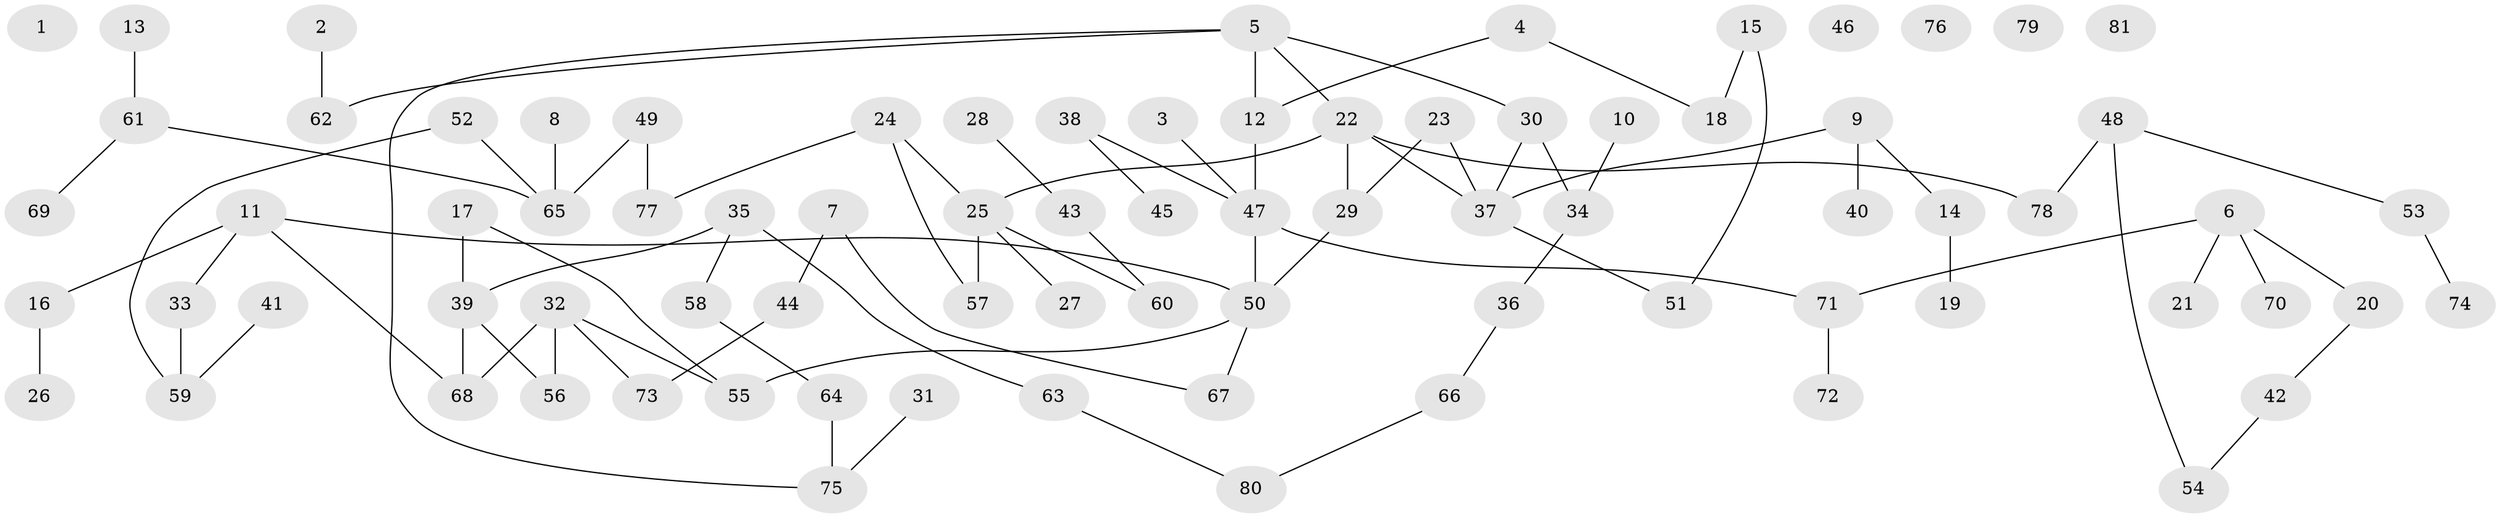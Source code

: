 // Generated by graph-tools (version 1.1) at 2025/49/03/09/25 03:49:10]
// undirected, 81 vertices, 88 edges
graph export_dot {
graph [start="1"]
  node [color=gray90,style=filled];
  1;
  2;
  3;
  4;
  5;
  6;
  7;
  8;
  9;
  10;
  11;
  12;
  13;
  14;
  15;
  16;
  17;
  18;
  19;
  20;
  21;
  22;
  23;
  24;
  25;
  26;
  27;
  28;
  29;
  30;
  31;
  32;
  33;
  34;
  35;
  36;
  37;
  38;
  39;
  40;
  41;
  42;
  43;
  44;
  45;
  46;
  47;
  48;
  49;
  50;
  51;
  52;
  53;
  54;
  55;
  56;
  57;
  58;
  59;
  60;
  61;
  62;
  63;
  64;
  65;
  66;
  67;
  68;
  69;
  70;
  71;
  72;
  73;
  74;
  75;
  76;
  77;
  78;
  79;
  80;
  81;
  2 -- 62;
  3 -- 47;
  4 -- 12;
  4 -- 18;
  5 -- 12;
  5 -- 22;
  5 -- 30;
  5 -- 62;
  5 -- 75;
  6 -- 20;
  6 -- 21;
  6 -- 70;
  6 -- 71;
  7 -- 44;
  7 -- 67;
  8 -- 65;
  9 -- 14;
  9 -- 37;
  9 -- 40;
  10 -- 34;
  11 -- 16;
  11 -- 33;
  11 -- 50;
  11 -- 68;
  12 -- 47;
  13 -- 61;
  14 -- 19;
  15 -- 18;
  15 -- 51;
  16 -- 26;
  17 -- 39;
  17 -- 55;
  20 -- 42;
  22 -- 25;
  22 -- 29;
  22 -- 37;
  22 -- 78;
  23 -- 29;
  23 -- 37;
  24 -- 25;
  24 -- 57;
  24 -- 77;
  25 -- 27;
  25 -- 57;
  25 -- 60;
  28 -- 43;
  29 -- 50;
  30 -- 34;
  30 -- 37;
  31 -- 75;
  32 -- 55;
  32 -- 56;
  32 -- 68;
  32 -- 73;
  33 -- 59;
  34 -- 36;
  35 -- 39;
  35 -- 58;
  35 -- 63;
  36 -- 66;
  37 -- 51;
  38 -- 45;
  38 -- 47;
  39 -- 56;
  39 -- 68;
  41 -- 59;
  42 -- 54;
  43 -- 60;
  44 -- 73;
  47 -- 50;
  47 -- 71;
  48 -- 53;
  48 -- 54;
  48 -- 78;
  49 -- 65;
  49 -- 77;
  50 -- 55;
  50 -- 67;
  52 -- 59;
  52 -- 65;
  53 -- 74;
  58 -- 64;
  61 -- 65;
  61 -- 69;
  63 -- 80;
  64 -- 75;
  66 -- 80;
  71 -- 72;
}
